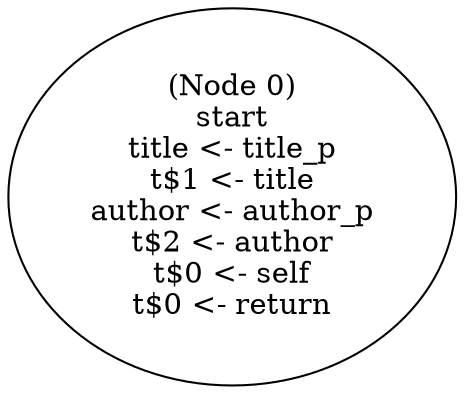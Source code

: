 digraph initBook_pre {
  n0 [label="(Node 0)\nstart\ntitle <- title_p\nt$1 <- title\nauthor <- author_p\nt$2 <- author\nt$0 <- self\nt$0 <- return\n"];
}
